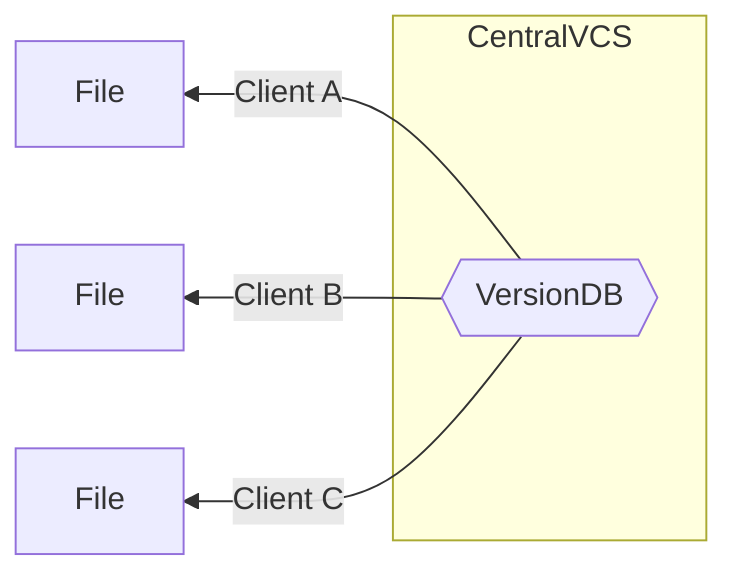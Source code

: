 graph RL
    subgraph CentralVCS
    C{{VersionDB}}
    end
    C -->|Client A| D[File]
    C -->|Client B| E[File]
    C -->|Client C| F[File]